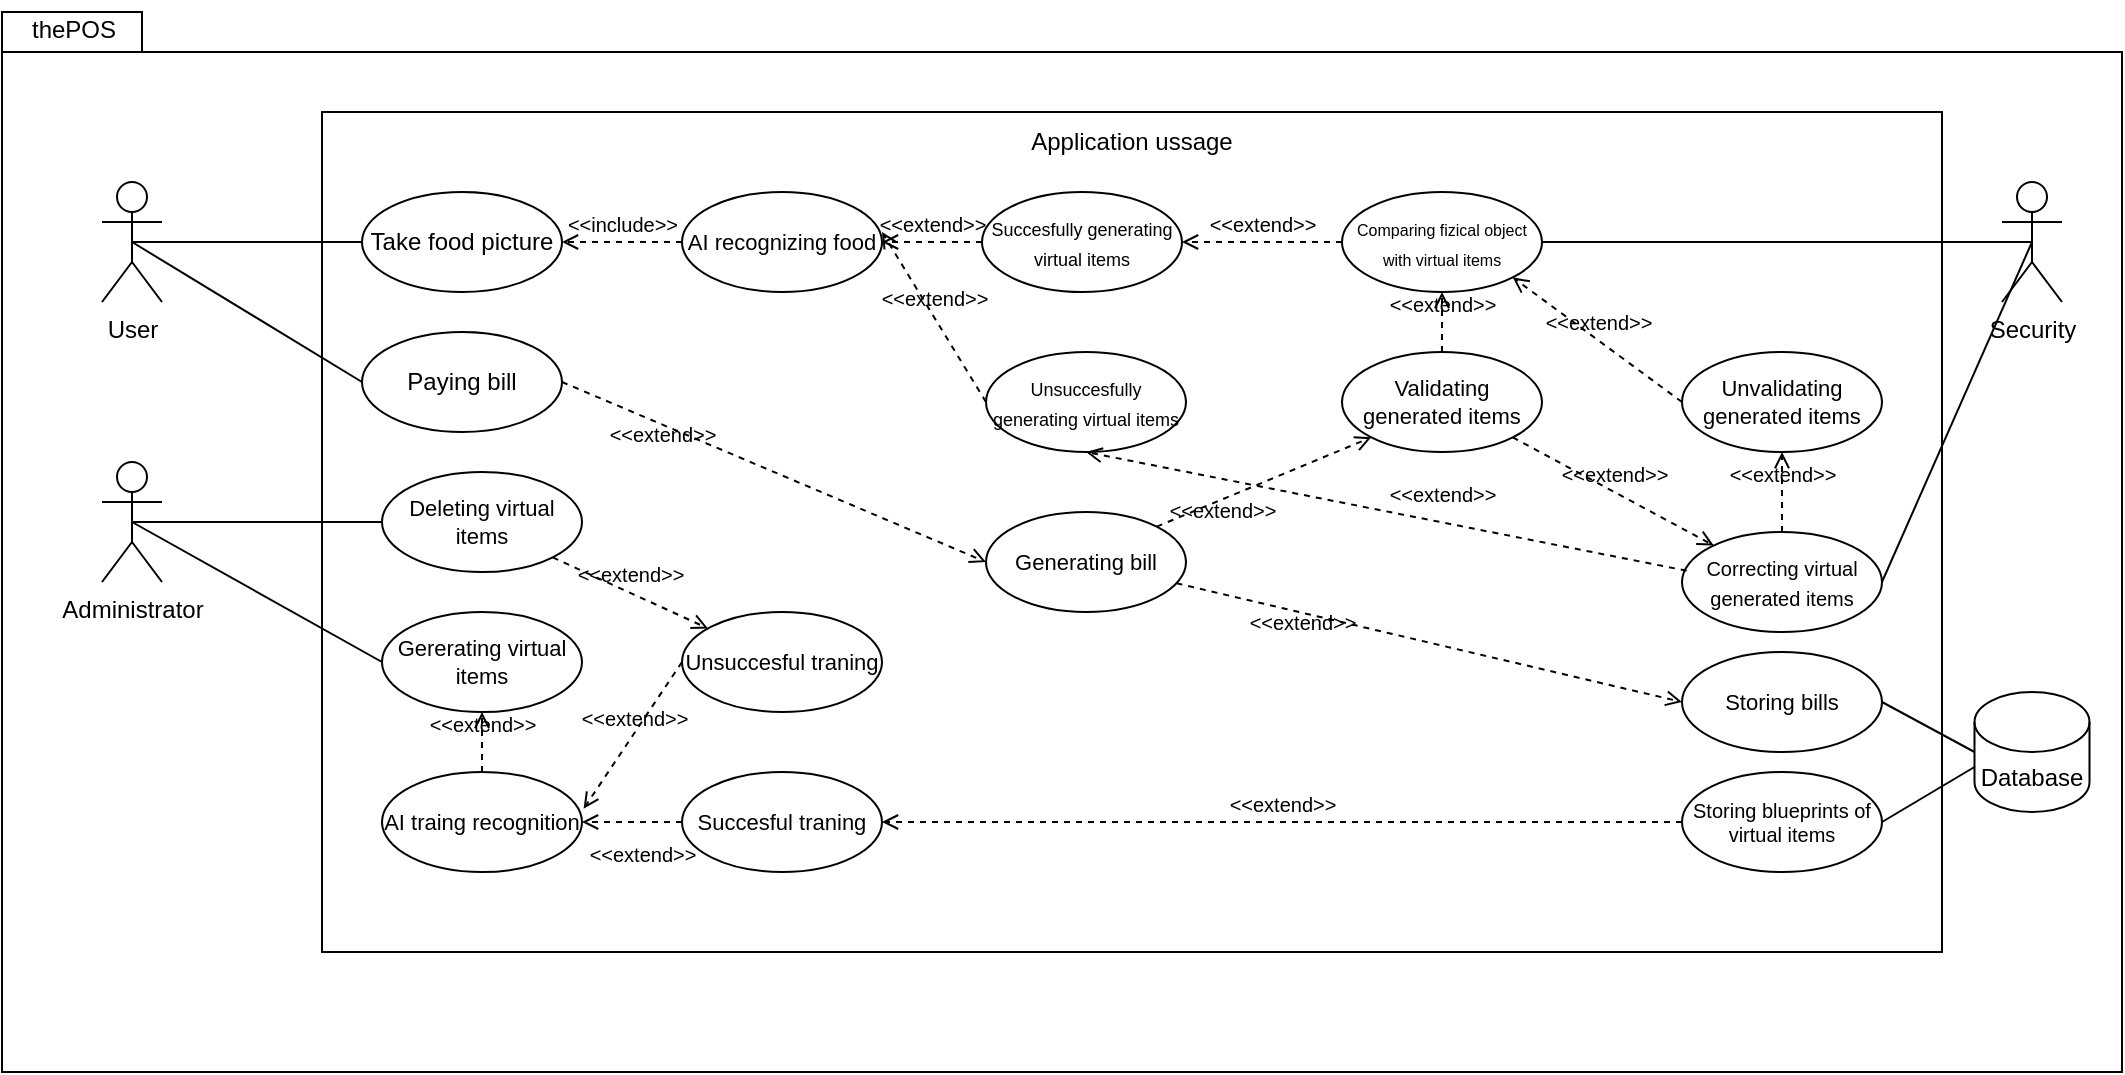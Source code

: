 <mxfile>
    <diagram name="Page-1" id="c4acf3e9-155e-7222-9cf6-157b1a14988f">
        <mxGraphModel dx="1414" dy="809" grid="1" gridSize="10" guides="1" tooltips="1" connect="1" arrows="1" fold="1" page="1" pageScale="1" pageWidth="1100" pageHeight="1700" background="none" math="0" shadow="0">
            <root>
                <mxCell id="0"/>
                <mxCell id="1" parent="0"/>
                <mxCell id="lgAIDfnBKUFEElDfHjq0-1" value="" style="shape=folder;fontStyle=1;spacingTop=10;tabWidth=70;tabHeight=20;tabPosition=left;html=1;" parent="1" vertex="1">
                    <mxGeometry x="40" y="30" width="1060" height="530" as="geometry"/>
                </mxCell>
                <mxCell id="lgAIDfnBKUFEElDfHjq0-10" value="thePOS" style="text;html=1;strokeColor=none;fillColor=none;align=center;verticalAlign=middle;whiteSpace=wrap;rounded=0;" parent="1" vertex="1">
                    <mxGeometry x="46" y="24" width="60" height="30" as="geometry"/>
                </mxCell>
                <mxCell id="2" value="User" style="shape=umlActor;verticalLabelPosition=bottom;verticalAlign=top;html=1;" vertex="1" parent="1">
                    <mxGeometry x="90" y="115" width="30" height="60" as="geometry"/>
                </mxCell>
                <mxCell id="3" value="Administrator" style="shape=umlActor;verticalLabelPosition=bottom;verticalAlign=top;html=1;" vertex="1" parent="1">
                    <mxGeometry x="90" y="255" width="30" height="60" as="geometry"/>
                </mxCell>
                <mxCell id="4" value="" style="rounded=0;whiteSpace=wrap;html=1;" vertex="1" parent="1">
                    <mxGeometry x="200" y="80" width="810" height="420" as="geometry"/>
                </mxCell>
                <mxCell id="5" value="Application ussage" style="text;html=1;strokeColor=none;fillColor=none;align=center;verticalAlign=middle;whiteSpace=wrap;rounded=0;" vertex="1" parent="1">
                    <mxGeometry x="550" y="80" width="110" height="30" as="geometry"/>
                </mxCell>
                <mxCell id="6" value="Security" style="shape=umlActor;verticalLabelPosition=bottom;verticalAlign=top;html=1;" vertex="1" parent="1">
                    <mxGeometry x="1040" y="115" width="30" height="60" as="geometry"/>
                </mxCell>
                <mxCell id="8" value="Database" style="shape=cylinder3;whiteSpace=wrap;html=1;boundedLbl=1;backgroundOutline=1;size=15;" vertex="1" parent="1">
                    <mxGeometry x="1026.25" y="370" width="57.5" height="60" as="geometry"/>
                </mxCell>
                <mxCell id="10" value="Take food picture" style="ellipse;whiteSpace=wrap;html=1;" vertex="1" parent="1">
                    <mxGeometry x="220" y="120" width="100" height="50" as="geometry"/>
                </mxCell>
                <mxCell id="11" value="&lt;font style=&quot;font-size: 11px&quot;&gt;AI recognizing food&lt;/font&gt;" style="ellipse;whiteSpace=wrap;html=1;" vertex="1" parent="1">
                    <mxGeometry x="380" y="120" width="100" height="50" as="geometry"/>
                </mxCell>
                <mxCell id="12" value="&amp;lt;&amp;lt;include&amp;gt;&amp;gt;" style="html=1;verticalAlign=bottom;labelBackgroundColor=none;endArrow=open;endFill=0;dashed=1;exitX=0;exitY=0.5;exitDx=0;exitDy=0;fontSize=10;" edge="1" parent="1" source="11" target="10">
                    <mxGeometry width="160" relative="1" as="geometry">
                        <mxPoint x="320" y="280" as="sourcePoint"/>
                        <mxPoint x="480" y="280" as="targetPoint"/>
                    </mxGeometry>
                </mxCell>
                <mxCell id="13" value="&lt;font style=&quot;font-size: 9px&quot;&gt;Succesfully generating virtual items&lt;/font&gt;" style="ellipse;whiteSpace=wrap;html=1;" vertex="1" parent="1">
                    <mxGeometry x="530" y="120" width="100" height="50" as="geometry"/>
                </mxCell>
                <mxCell id="14" value="&lt;font style=&quot;font-size: 9px&quot;&gt;Unsuccesfully generating virtual items&lt;/font&gt;" style="ellipse;whiteSpace=wrap;html=1;" vertex="1" parent="1">
                    <mxGeometry x="532" y="200" width="100" height="50" as="geometry"/>
                </mxCell>
                <mxCell id="16" value="&lt;font style=&quot;font-size: 8px&quot;&gt;Comparing fizical object with virtual items&lt;/font&gt;" style="ellipse;whiteSpace=wrap;html=1;" vertex="1" parent="1">
                    <mxGeometry x="710" y="120" width="100" height="50" as="geometry"/>
                </mxCell>
                <mxCell id="17" value="Unvalidating generated items" style="ellipse;whiteSpace=wrap;html=1;fontSize=11;" vertex="1" parent="1">
                    <mxGeometry x="880" y="200" width="100" height="50" as="geometry"/>
                </mxCell>
                <mxCell id="19" value="&lt;font style=&quot;font-size: 10px&quot;&gt;Correcting virtual generated items&lt;/font&gt;" style="ellipse;whiteSpace=wrap;html=1;" vertex="1" parent="1">
                    <mxGeometry x="880" y="290" width="100" height="50" as="geometry"/>
                </mxCell>
                <mxCell id="22" value="&amp;lt;&amp;lt;extend&amp;gt;&amp;gt;" style="html=1;verticalAlign=bottom;labelBackgroundColor=none;endArrow=open;endFill=0;dashed=1;fontSize=10;exitX=0;exitY=0.5;exitDx=0;exitDy=0;entryX=1;entryY=0.5;entryDx=0;entryDy=0;" edge="1" parent="1" source="13" target="11">
                    <mxGeometry width="160" relative="1" as="geometry">
                        <mxPoint x="375.0" y="155" as="sourcePoint"/>
                        <mxPoint x="310.0" y="155" as="targetPoint"/>
                    </mxGeometry>
                </mxCell>
                <mxCell id="23" value="&amp;lt;&amp;lt;extend&amp;gt;&amp;gt;" style="html=1;verticalAlign=bottom;labelBackgroundColor=none;endArrow=open;endFill=0;dashed=1;fontSize=10;exitX=0;exitY=0.5;exitDx=0;exitDy=0;" edge="1" parent="1" source="14">
                    <mxGeometry width="160" relative="1" as="geometry">
                        <mxPoint x="540.0" y="155" as="sourcePoint"/>
                        <mxPoint x="480" y="140" as="targetPoint"/>
                    </mxGeometry>
                </mxCell>
                <mxCell id="24" value="" style="edgeStyle=none;html=1;endArrow=none;verticalAlign=bottom;exitX=1;exitY=0.5;exitDx=0;exitDy=0;entryX=0.5;entryY=0.5;entryDx=0;entryDy=0;entryPerimeter=0;" edge="1" parent="1" source="16" target="6">
                    <mxGeometry width="160" relative="1" as="geometry">
                        <mxPoint x="410" y="247.5" as="sourcePoint"/>
                        <mxPoint x="505" y="242.5" as="targetPoint"/>
                    </mxGeometry>
                </mxCell>
                <mxCell id="25" value="" style="edgeStyle=none;html=1;endArrow=none;verticalAlign=bottom;exitX=1;exitY=0.5;exitDx=0;exitDy=0;entryX=0.5;entryY=0.5;entryDx=0;entryDy=0;entryPerimeter=0;" edge="1" parent="1" source="19" target="6">
                    <mxGeometry width="160" relative="1" as="geometry">
                        <mxPoint x="940.0" y="155" as="sourcePoint"/>
                        <mxPoint x="972.5" y="140" as="targetPoint"/>
                    </mxGeometry>
                </mxCell>
                <mxCell id="27" value="&amp;lt;&amp;lt;extend&amp;gt;&amp;gt;" style="html=1;verticalAlign=bottom;labelBackgroundColor=none;endArrow=open;endFill=0;dashed=1;fontSize=10;exitX=0;exitY=0.5;exitDx=0;exitDy=0;entryX=1;entryY=0.5;entryDx=0;entryDy=0;" edge="1" parent="1" source="16" target="13">
                    <mxGeometry width="160" relative="1" as="geometry">
                        <mxPoint x="542" y="215" as="sourcePoint"/>
                        <mxPoint x="490" y="150" as="targetPoint"/>
                    </mxGeometry>
                </mxCell>
                <mxCell id="28" value="Validating generated items" style="ellipse;whiteSpace=wrap;html=1;fontSize=11;" vertex="1" parent="1">
                    <mxGeometry x="710" y="200" width="100" height="50" as="geometry"/>
                </mxCell>
                <mxCell id="29" value="&amp;lt;&amp;lt;extend&amp;gt;&amp;gt;" style="html=1;verticalAlign=bottom;labelBackgroundColor=none;endArrow=open;endFill=0;dashed=1;fontSize=10;exitX=0.5;exitY=0;exitDx=0;exitDy=0;" edge="1" parent="1" source="28">
                    <mxGeometry width="160" relative="1" as="geometry">
                        <mxPoint x="840.0" y="155" as="sourcePoint"/>
                        <mxPoint x="760" y="170" as="targetPoint"/>
                    </mxGeometry>
                </mxCell>
                <mxCell id="30" value="&amp;lt;&amp;lt;extend&amp;gt;&amp;gt;" style="html=1;verticalAlign=bottom;labelBackgroundColor=none;endArrow=open;endFill=0;dashed=1;fontSize=10;exitX=0;exitY=0.5;exitDx=0;exitDy=0;entryX=1;entryY=1;entryDx=0;entryDy=0;" edge="1" parent="1" source="17" target="16">
                    <mxGeometry width="160" relative="1" as="geometry">
                        <mxPoint x="800.0" y="215" as="sourcePoint"/>
                        <mxPoint x="840" y="160" as="targetPoint"/>
                    </mxGeometry>
                </mxCell>
                <mxCell id="32" value="&amp;lt;&amp;lt;extend&amp;gt;&amp;gt;" style="html=1;verticalAlign=bottom;labelBackgroundColor=none;endArrow=open;endFill=0;dashed=1;fontSize=10;exitX=0.5;exitY=0;exitDx=0;exitDy=0;entryX=0.5;entryY=1;entryDx=0;entryDy=0;" edge="1" parent="1" source="19" target="17">
                    <mxGeometry width="160" relative="1" as="geometry">
                        <mxPoint x="800" y="275" as="sourcePoint"/>
                        <mxPoint x="854.645" y="172.678" as="targetPoint"/>
                    </mxGeometry>
                </mxCell>
                <mxCell id="34" value="&amp;lt;&amp;lt;extend&amp;gt;&amp;gt;" style="html=1;verticalAlign=bottom;labelBackgroundColor=none;endArrow=open;endFill=0;dashed=1;fontSize=10;exitX=0.023;exitY=0.387;exitDx=0;exitDy=0;entryX=0.5;entryY=1;entryDx=0;entryDy=0;exitPerimeter=0;" edge="1" parent="1" source="19" target="14">
                    <mxGeometry x="-0.179" y="-5" width="160" relative="1" as="geometry">
                        <mxPoint x="890" y="235" as="sourcePoint"/>
                        <mxPoint x="805.355" y="172.678" as="targetPoint"/>
                        <mxPoint as="offset"/>
                    </mxGeometry>
                </mxCell>
                <mxCell id="35" value="&amp;lt;&amp;lt;extend&amp;gt;&amp;gt;" style="html=1;verticalAlign=bottom;labelBackgroundColor=none;endArrow=open;endFill=0;dashed=1;fontSize=10;exitX=1;exitY=1;exitDx=0;exitDy=0;" edge="1" parent="1" source="28" target="19">
                    <mxGeometry width="160" relative="1" as="geometry">
                        <mxPoint x="890" y="235" as="sourcePoint"/>
                        <mxPoint x="805.355" y="172.678" as="targetPoint"/>
                    </mxGeometry>
                </mxCell>
                <mxCell id="36" value="Generating bill" style="ellipse;whiteSpace=wrap;html=1;fontSize=11;" vertex="1" parent="1">
                    <mxGeometry x="532" y="280" width="100" height="50" as="geometry"/>
                </mxCell>
                <mxCell id="37" value="&amp;lt;&amp;lt;extend&amp;gt;&amp;gt;" style="html=1;verticalAlign=bottom;labelBackgroundColor=none;endArrow=open;endFill=0;dashed=1;fontSize=10;exitX=1;exitY=0;exitDx=0;exitDy=0;entryX=0;entryY=1;entryDx=0;entryDy=0;" edge="1" parent="1" source="36" target="28">
                    <mxGeometry x="-0.481" y="-13" width="160" relative="1" as="geometry">
                        <mxPoint x="892.3" y="319.35" as="sourcePoint"/>
                        <mxPoint x="592" y="260" as="targetPoint"/>
                        <mxPoint as="offset"/>
                    </mxGeometry>
                </mxCell>
                <mxCell id="39" value="Storing bills" style="ellipse;whiteSpace=wrap;html=1;fontSize=11;" vertex="1" parent="1">
                    <mxGeometry x="880" y="350" width="100" height="50" as="geometry"/>
                </mxCell>
                <mxCell id="40" value="Storing blueprints of virtual items" style="ellipse;whiteSpace=wrap;html=1;fontSize=10;" vertex="1" parent="1">
                    <mxGeometry x="880" y="410" width="100" height="50" as="geometry"/>
                </mxCell>
                <mxCell id="41" value="" style="edgeStyle=none;html=1;endArrow=none;verticalAlign=bottom;exitX=1;exitY=0.5;exitDx=0;exitDy=0;entryX=0;entryY=0.5;entryDx=0;entryDy=0;entryPerimeter=0;" edge="1" parent="1" source="39" target="8">
                    <mxGeometry width="160" relative="1" as="geometry">
                        <mxPoint x="990" y="325" as="sourcePoint"/>
                        <mxPoint x="1065" y="155" as="targetPoint"/>
                    </mxGeometry>
                </mxCell>
                <mxCell id="42" value="" style="edgeStyle=none;html=1;endArrow=none;verticalAlign=bottom;exitX=1;exitY=0.5;exitDx=0;exitDy=0;entryX=0;entryY=0;entryDx=0;entryDy=37.5;entryPerimeter=0;" edge="1" parent="1" source="40" target="8">
                    <mxGeometry width="160" relative="1" as="geometry">
                        <mxPoint x="990" y="395" as="sourcePoint"/>
                        <mxPoint x="1030" y="420" as="targetPoint"/>
                    </mxGeometry>
                </mxCell>
                <mxCell id="44" value="Gererating virtual items" style="ellipse;whiteSpace=wrap;html=1;fontSize=11;" vertex="1" parent="1">
                    <mxGeometry x="230" y="330" width="100" height="50" as="geometry"/>
                </mxCell>
                <mxCell id="45" value="AI traing recognition" style="ellipse;whiteSpace=wrap;html=1;fontSize=11;" vertex="1" parent="1">
                    <mxGeometry x="230" y="410" width="100" height="50" as="geometry"/>
                </mxCell>
                <mxCell id="46" value="Succesful traning" style="ellipse;whiteSpace=wrap;html=1;fontSize=11;" vertex="1" parent="1">
                    <mxGeometry x="380" y="410" width="100" height="50" as="geometry"/>
                </mxCell>
                <mxCell id="47" value="Unsuccesful traning" style="ellipse;whiteSpace=wrap;html=1;fontSize=11;" vertex="1" parent="1">
                    <mxGeometry x="380" y="330" width="100" height="50" as="geometry"/>
                </mxCell>
                <mxCell id="48" value="&amp;lt;&amp;lt;extend&amp;gt;&amp;gt;" style="html=1;verticalAlign=bottom;labelBackgroundColor=none;endArrow=open;endFill=0;dashed=1;fontSize=10;exitX=0.5;exitY=0;exitDx=0;exitDy=0;entryX=0.5;entryY=1;entryDx=0;entryDy=0;" edge="1" parent="1" source="45" target="44">
                    <mxGeometry width="160" relative="1" as="geometry">
                        <mxPoint x="542" y="235" as="sourcePoint"/>
                        <mxPoint x="490" y="150" as="targetPoint"/>
                    </mxGeometry>
                </mxCell>
                <mxCell id="49" value="&amp;lt;&amp;lt;extend&amp;gt;&amp;gt;" style="html=1;verticalAlign=bottom;labelBackgroundColor=none;endArrow=open;endFill=0;dashed=1;fontSize=10;exitX=0;exitY=0.5;exitDx=0;exitDy=0;entryX=1;entryY=0.5;entryDx=0;entryDy=0;" edge="1" parent="1" source="46" target="45">
                    <mxGeometry x="-0.2" y="25" width="160" relative="1" as="geometry">
                        <mxPoint x="290" y="420" as="sourcePoint"/>
                        <mxPoint x="290" y="390" as="targetPoint"/>
                        <mxPoint as="offset"/>
                    </mxGeometry>
                </mxCell>
                <mxCell id="50" value="&amp;lt;&amp;lt;extend&amp;gt;&amp;gt;" style="html=1;verticalAlign=bottom;labelBackgroundColor=none;endArrow=open;endFill=0;dashed=1;fontSize=10;exitX=0;exitY=0.5;exitDx=0;exitDy=0;entryX=1.008;entryY=0.368;entryDx=0;entryDy=0;entryPerimeter=0;" edge="1" parent="1" source="47" target="45">
                    <mxGeometry width="160" relative="1" as="geometry">
                        <mxPoint x="390" y="445" as="sourcePoint"/>
                        <mxPoint x="330" y="420" as="targetPoint"/>
                    </mxGeometry>
                </mxCell>
                <mxCell id="51" value="Deleting virtual items" style="ellipse;whiteSpace=wrap;html=1;fontSize=11;" vertex="1" parent="1">
                    <mxGeometry x="230" y="260" width="100" height="50" as="geometry"/>
                </mxCell>
                <mxCell id="52" value="" style="edgeStyle=none;html=1;endArrow=none;verticalAlign=bottom;exitX=0;exitY=0.5;exitDx=0;exitDy=0;entryX=0.5;entryY=0.5;entryDx=0;entryDy=0;entryPerimeter=0;" edge="1" parent="1" source="10" target="2">
                    <mxGeometry width="160" relative="1" as="geometry">
                        <mxPoint x="990" y="325" as="sourcePoint"/>
                        <mxPoint x="1065" y="155" as="targetPoint"/>
                    </mxGeometry>
                </mxCell>
                <mxCell id="54" value="" style="edgeStyle=none;html=1;endArrow=none;verticalAlign=bottom;exitX=0;exitY=0.5;exitDx=0;exitDy=0;entryX=0.5;entryY=0.5;entryDx=0;entryDy=0;entryPerimeter=0;" edge="1" parent="1" source="51" target="3">
                    <mxGeometry width="160" relative="1" as="geometry">
                        <mxPoint x="230" y="155" as="sourcePoint"/>
                        <mxPoint x="115" y="155" as="targetPoint"/>
                    </mxGeometry>
                </mxCell>
                <mxCell id="55" value="" style="edgeStyle=none;html=1;endArrow=none;verticalAlign=bottom;exitX=0;exitY=0.5;exitDx=0;exitDy=0;entryX=0.5;entryY=0.5;entryDx=0;entryDy=0;entryPerimeter=0;" edge="1" parent="1" source="44" target="3">
                    <mxGeometry width="160" relative="1" as="geometry">
                        <mxPoint x="240" y="295" as="sourcePoint"/>
                        <mxPoint x="115" y="350" as="targetPoint"/>
                    </mxGeometry>
                </mxCell>
                <mxCell id="57" value="&amp;lt;&amp;lt;extend&amp;gt;&amp;gt;" style="html=1;verticalAlign=bottom;labelBackgroundColor=none;endArrow=open;endFill=0;dashed=1;fontSize=10;exitX=1;exitY=1;exitDx=0;exitDy=0;" edge="1" parent="1" source="51" target="47">
                    <mxGeometry width="160" relative="1" as="geometry">
                        <mxPoint x="390" y="365" as="sourcePoint"/>
                        <mxPoint x="340.8" y="438.4" as="targetPoint"/>
                    </mxGeometry>
                </mxCell>
                <mxCell id="58" value="&amp;lt;&amp;lt;extend&amp;gt;&amp;gt;" style="html=1;verticalAlign=bottom;labelBackgroundColor=none;endArrow=open;endFill=0;dashed=1;fontSize=10;exitX=0;exitY=0.5;exitDx=0;exitDy=0;entryX=1;entryY=0.5;entryDx=0;entryDy=0;" edge="1" parent="1" source="40" target="46">
                    <mxGeometry width="160" relative="1" as="geometry">
                        <mxPoint x="390" y="365" as="sourcePoint"/>
                        <mxPoint x="340.8" y="438.4" as="targetPoint"/>
                    </mxGeometry>
                </mxCell>
                <mxCell id="59" value="&amp;lt;&amp;lt;extend&amp;gt;&amp;gt;" style="html=1;verticalAlign=bottom;labelBackgroundColor=none;endArrow=open;endFill=0;dashed=1;fontSize=10;entryX=0;entryY=0.5;entryDx=0;entryDy=0;" edge="1" parent="1" source="36" target="39">
                    <mxGeometry x="-0.481" y="-13" width="160" relative="1" as="geometry">
                        <mxPoint x="627.355" y="297.322" as="sourcePoint"/>
                        <mxPoint x="734.645" y="252.678" as="targetPoint"/>
                        <mxPoint as="offset"/>
                    </mxGeometry>
                </mxCell>
                <mxCell id="60" value="Paying bill" style="ellipse;whiteSpace=wrap;html=1;" vertex="1" parent="1">
                    <mxGeometry x="220" y="190" width="100" height="50" as="geometry"/>
                </mxCell>
                <mxCell id="61" value="&amp;lt;&amp;lt;extend&amp;gt;&amp;gt;" style="html=1;verticalAlign=bottom;labelBackgroundColor=none;endArrow=open;endFill=0;dashed=1;fontSize=10;entryX=0;entryY=0.5;entryDx=0;entryDy=0;exitX=1;exitY=0.5;exitDx=0;exitDy=0;" edge="1" parent="1" source="60" target="36">
                    <mxGeometry x="-0.481" y="-13" width="160" relative="1" as="geometry">
                        <mxPoint x="637.255" y="325.63" as="sourcePoint"/>
                        <mxPoint x="890" y="385" as="targetPoint"/>
                        <mxPoint as="offset"/>
                    </mxGeometry>
                </mxCell>
                <mxCell id="62" value="" style="edgeStyle=none;html=1;endArrow=none;verticalAlign=bottom;exitX=0;exitY=0.5;exitDx=0;exitDy=0;entryX=0.5;entryY=0.5;entryDx=0;entryDy=0;entryPerimeter=0;" edge="1" parent="1" source="60" target="2">
                    <mxGeometry width="160" relative="1" as="geometry">
                        <mxPoint x="230" y="155" as="sourcePoint"/>
                        <mxPoint x="115" y="155" as="targetPoint"/>
                    </mxGeometry>
                </mxCell>
            </root>
        </mxGraphModel>
    </diagram>
</mxfile>